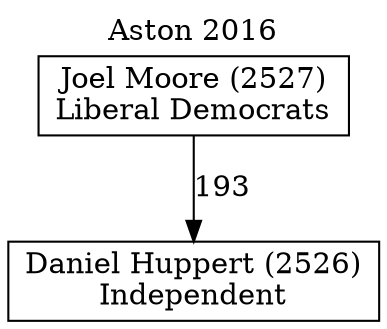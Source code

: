 // House preference flow
digraph "Daniel Huppert (2526)_Aston_2016" {
	graph [label="Aston 2016" labelloc=t mclimit=10]
	node [shape=box]
	"Daniel Huppert (2526)" [label="Daniel Huppert (2526)
Independent"]
	"Joel Moore (2527)" [label="Joel Moore (2527)
Liberal Democrats"]
	"Joel Moore (2527)" -> "Daniel Huppert (2526)" [label=193]
}
